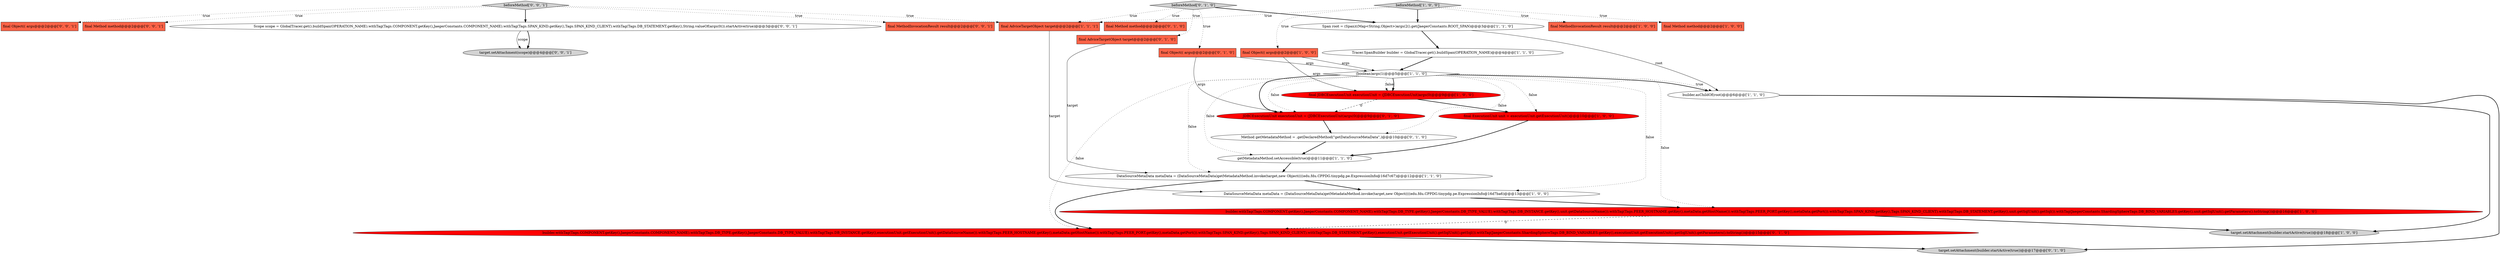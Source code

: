 digraph {
25 [style = filled, label = "final MethodInvocationResult result@@@2@@@['0', '0', '1']", fillcolor = tomato, shape = box image = "AAA0AAABBB3BBB"];
15 [style = filled, label = "builder.withTag(Tags.COMPONENT.getKey(),JaegerConstants.COMPONENT_NAME).withTag(Tags.DB_TYPE.getKey(),JaegerConstants.DB_TYPE_VALUE).withTag(Tags.DB_INSTANCE.getKey(),unit.getDataSourceName()).withTag(Tags.PEER_HOSTNAME.getKey(),metaData.getHostName()).withTag(Tags.PEER_PORT.getKey(),metaData.getPort()).withTag(Tags.SPAN_KIND.getKey(),Tags.SPAN_KIND_CLIENT).withTag(Tags.DB_STATEMENT.getKey(),unit.getSqlUnit().getSql()).withTag(JaegerConstants.ShardingSphereTags.DB_BIND_VARIABLES.getKey(),unit.getSqlUnit().getParameters().toString())@@@16@@@['1', '0', '0']", fillcolor = red, shape = ellipse image = "AAA1AAABBB1BBB"];
20 [style = filled, label = "JDBCExecutionUnit executionUnit = (JDBCExecutionUnit)args(0(@@@9@@@['0', '1', '0']", fillcolor = red, shape = ellipse image = "AAA1AAABBB2BBB"];
21 [style = filled, label = "final Method method@@@2@@@['0', '1', '0']", fillcolor = tomato, shape = box image = "AAA0AAABBB2BBB"];
18 [style = filled, label = "final Object(( args@@@2@@@['0', '1', '0']", fillcolor = tomato, shape = box image = "AAA0AAABBB2BBB"];
9 [style = filled, label = "final MethodInvocationResult result@@@2@@@['1', '0', '0']", fillcolor = tomato, shape = box image = "AAA0AAABBB1BBB"];
29 [style = filled, label = "beforeMethod['0', '0', '1']", fillcolor = lightgray, shape = diamond image = "AAA0AAABBB3BBB"];
13 [style = filled, label = "target.setAttachment(builder.startActive(true))@@@18@@@['1', '0', '0']", fillcolor = lightgray, shape = ellipse image = "AAA0AAABBB1BBB"];
7 [style = filled, label = "final JDBCExecutionUnit executionUnit = (JDBCExecutionUnit)args(0(@@@9@@@['1', '0', '0']", fillcolor = red, shape = ellipse image = "AAA1AAABBB1BBB"];
19 [style = filled, label = "Method getMetadataMethod = .getDeclaredMethod(\"getDataSourceMetaData\",)@@@10@@@['0', '1', '0']", fillcolor = white, shape = ellipse image = "AAA0AAABBB2BBB"];
24 [style = filled, label = "final Object(( args@@@2@@@['0', '0', '1']", fillcolor = tomato, shape = box image = "AAA0AAABBB3BBB"];
22 [style = filled, label = "final AdviceTargetObject target@@@2@@@['0', '1', '0']", fillcolor = tomato, shape = box image = "AAA0AAABBB2BBB"];
4 [style = filled, label = "Span root = (Span)((Map<String,Object>)args(2().get(JaegerConstants.ROOT_SPAN)@@@3@@@['1', '1', '0']", fillcolor = white, shape = ellipse image = "AAA0AAABBB1BBB"];
6 [style = filled, label = "getMetadataMethod.setAccessible(true)@@@11@@@['1', '1', '0']", fillcolor = white, shape = ellipse image = "AAA0AAABBB1BBB"];
26 [style = filled, label = "target.setAttachment(scope)@@@4@@@['0', '0', '1']", fillcolor = lightgray, shape = ellipse image = "AAA0AAABBB3BBB"];
16 [style = filled, label = "target.setAttachment(builder.startActive(true))@@@17@@@['0', '1', '0']", fillcolor = lightgray, shape = ellipse image = "AAA0AAABBB2BBB"];
10 [style = filled, label = "builder.asChildOf(root)@@@6@@@['1', '1', '0']", fillcolor = white, shape = ellipse image = "AAA0AAABBB1BBB"];
23 [style = filled, label = "beforeMethod['0', '1', '0']", fillcolor = lightgray, shape = diamond image = "AAA0AAABBB2BBB"];
3 [style = filled, label = "DataSourceMetaData metaData = (DataSourceMetaData)getMetadataMethod.invoke(target,new Object((((edu.fdu.CPPDG.tinypdg.pe.ExpressionInfo@16d7ba6)@@@13@@@['1', '0', '0']", fillcolor = white, shape = ellipse image = "AAA0AAABBB1BBB"];
1 [style = filled, label = "final ExecutionUnit unit = executionUnit.getExecutionUnit()@@@10@@@['1', '0', '0']", fillcolor = red, shape = ellipse image = "AAA1AAABBB1BBB"];
2 [style = filled, label = "beforeMethod['1', '0', '0']", fillcolor = lightgray, shape = diamond image = "AAA0AAABBB1BBB"];
17 [style = filled, label = "builder.withTag(Tags.COMPONENT.getKey(),JaegerConstants.COMPONENT_NAME).withTag(Tags.DB_TYPE.getKey(),JaegerConstants.DB_TYPE_VALUE).withTag(Tags.DB_INSTANCE.getKey(),executionUnit.getExecutionUnit().getDataSourceName()).withTag(Tags.PEER_HOSTNAME.getKey(),metaData.getHostName()).withTag(Tags.PEER_PORT.getKey(),metaData.getPort()).withTag(Tags.SPAN_KIND.getKey(),Tags.SPAN_KIND_CLIENT).withTag(Tags.DB_STATEMENT.getKey(),executionUnit.getExecutionUnit().getSqlUnit().getSql()).withTag(JaegerConstants.ShardingSphereTags.DB_BIND_VARIABLES.getKey(),executionUnit.getExecutionUnit().getSqlUnit().getParameters().toString())@@@15@@@['0', '1', '0']", fillcolor = red, shape = ellipse image = "AAA1AAABBB2BBB"];
5 [style = filled, label = "Tracer.SpanBuilder builder = GlobalTracer.get().buildSpan(OPERATION_NAME)@@@4@@@['1', '1', '0']", fillcolor = white, shape = ellipse image = "AAA0AAABBB1BBB"];
0 [style = filled, label = "final Method method@@@2@@@['1', '0', '0']", fillcolor = tomato, shape = box image = "AAA0AAABBB1BBB"];
12 [style = filled, label = "(boolean)args(1(@@@5@@@['1', '1', '0']", fillcolor = white, shape = diamond image = "AAA0AAABBB1BBB"];
14 [style = filled, label = "final AdviceTargetObject target@@@2@@@['1', '1', '1']", fillcolor = tomato, shape = box image = "AAA0AAABBB1BBB"];
27 [style = filled, label = "final Method method@@@2@@@['0', '0', '1']", fillcolor = tomato, shape = box image = "AAA0AAABBB3BBB"];
28 [style = filled, label = "Scope scope = GlobalTracer.get().buildSpan(OPERATION_NAME).withTag(Tags.COMPONENT.getKey(),JaegerConstants.COMPONENT_NAME).withTag(Tags.SPAN_KIND.getKey(),Tags.SPAN_KIND_CLIENT).withTag(Tags.DB_STATEMENT.getKey(),String.valueOf(args(0()).startActive(true)@@@3@@@['0', '0', '1']", fillcolor = white, shape = ellipse image = "AAA0AAABBB3BBB"];
8 [style = filled, label = "DataSourceMetaData metaData = (DataSourceMetaData)getMetadataMethod.invoke(target,new Object((((edu.fdu.CPPDG.tinypdg.pe.ExpressionInfo@16d7c67)@@@12@@@['1', '1', '0']", fillcolor = white, shape = ellipse image = "AAA0AAABBB1BBB"];
11 [style = filled, label = "final Object(( args@@@2@@@['1', '0', '0']", fillcolor = tomato, shape = box image = "AAA0AAABBB1BBB"];
12->17 [style = dotted, label="false"];
15->13 [style = bold, label=""];
7->1 [style = bold, label=""];
2->0 [style = dotted, label="true"];
12->7 [style = dotted, label="false"];
22->8 [style = solid, label="target"];
23->22 [style = dotted, label="true"];
29->27 [style = dotted, label="true"];
18->20 [style = solid, label="args"];
12->6 [style = dotted, label="false"];
8->3 [style = bold, label=""];
12->15 [style = dotted, label="false"];
4->10 [style = solid, label="root"];
23->21 [style = dotted, label="true"];
23->4 [style = bold, label=""];
12->20 [style = bold, label=""];
7->20 [style = dashed, label="0"];
28->26 [style = bold, label=""];
3->15 [style = bold, label=""];
19->6 [style = bold, label=""];
2->4 [style = bold, label=""];
12->7 [style = bold, label=""];
12->20 [style = dotted, label="false"];
2->11 [style = dotted, label="true"];
29->28 [style = bold, label=""];
8->17 [style = bold, label=""];
14->3 [style = solid, label="target"];
23->14 [style = dotted, label="true"];
12->8 [style = dotted, label="false"];
12->10 [style = bold, label=""];
11->12 [style = solid, label="args"];
1->6 [style = bold, label=""];
29->25 [style = dotted, label="true"];
2->9 [style = dotted, label="true"];
23->18 [style = dotted, label="true"];
10->16 [style = bold, label=""];
10->13 [style = bold, label=""];
5->12 [style = bold, label=""];
12->10 [style = dotted, label="true"];
12->1 [style = dotted, label="false"];
28->26 [style = solid, label="scope"];
29->14 [style = dotted, label="true"];
11->7 [style = solid, label="args"];
6->8 [style = bold, label=""];
12->3 [style = dotted, label="false"];
15->17 [style = dashed, label="0"];
2->14 [style = dotted, label="true"];
18->12 [style = solid, label="args"];
20->19 [style = bold, label=""];
29->24 [style = dotted, label="true"];
4->5 [style = bold, label=""];
17->16 [style = bold, label=""];
12->19 [style = dotted, label="false"];
}
